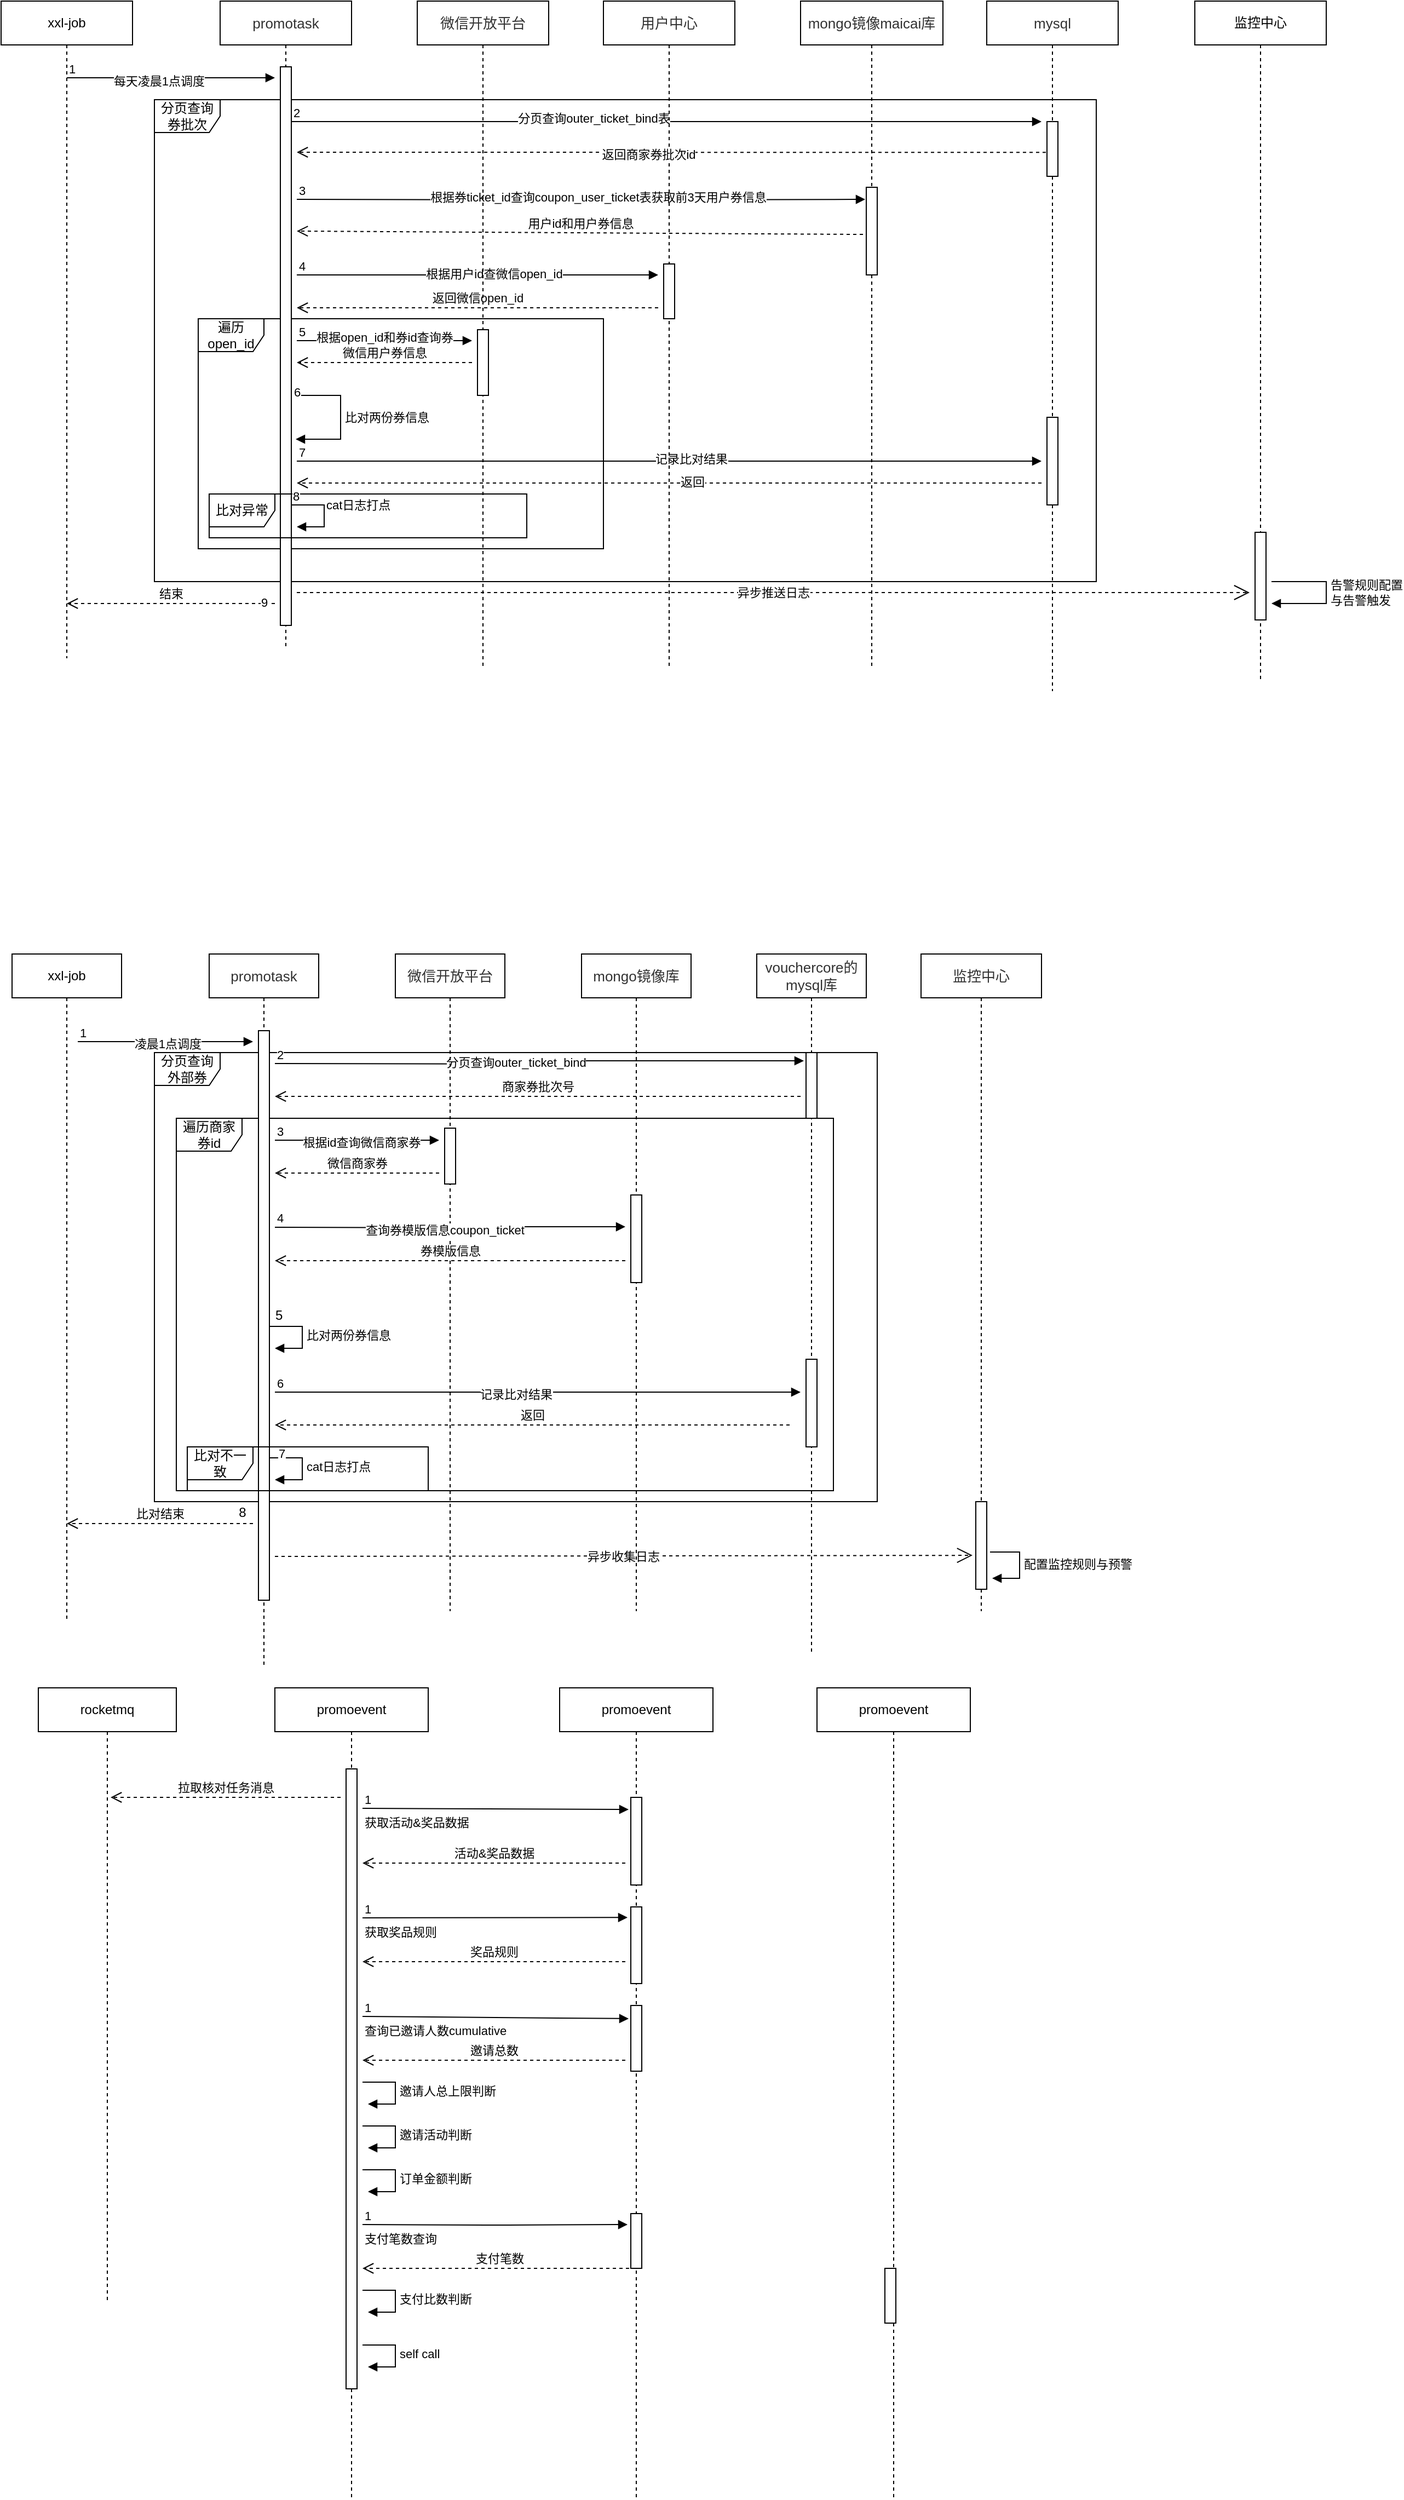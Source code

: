 <mxfile version="14.9.8" type="github">
  <diagram id="Lko1mJjZazZBHu9Fduh9" name="Page-1">
    <mxGraphModel dx="1186" dy="648" grid="1" gridSize="10" guides="1" tooltips="1" connect="1" arrows="1" fold="1" page="1" pageScale="1" pageWidth="827" pageHeight="1169" math="0" shadow="0">
      <root>
        <mxCell id="0" />
        <mxCell id="1" parent="0" />
        <mxCell id="Q3sBBswvDzIRWrq1OGgR-147" value="分页查询外部券" style="shape=umlFrame;whiteSpace=wrap;html=1;" parent="1" vertex="1">
          <mxGeometry x="160" y="1020" width="660" height="410" as="geometry" />
        </mxCell>
        <mxCell id="Q3sBBswvDzIRWrq1OGgR-148" value="遍历商家券id" style="shape=umlFrame;whiteSpace=wrap;html=1;" parent="1" vertex="1">
          <mxGeometry x="180" y="1080" width="600" height="340" as="geometry" />
        </mxCell>
        <mxCell id="Q3sBBswvDzIRWrq1OGgR-82" value="分页查询券批次" style="shape=umlFrame;whiteSpace=wrap;html=1;" parent="1" vertex="1">
          <mxGeometry x="160" y="150" width="860" height="440" as="geometry" />
        </mxCell>
        <mxCell id="Q3sBBswvDzIRWrq1OGgR-76" value="遍历open_id" style="shape=umlFrame;whiteSpace=wrap;html=1;" parent="1" vertex="1">
          <mxGeometry x="200" y="350" width="370" height="210" as="geometry" />
        </mxCell>
        <mxCell id="Q3sBBswvDzIRWrq1OGgR-21" value="xxl-job" style="shape=umlLifeline;perimeter=lifelinePerimeter;whiteSpace=wrap;html=1;container=1;collapsible=0;recursiveResize=0;outlineConnect=0;" parent="1" vertex="1">
          <mxGeometry x="20" y="60" width="120" height="600" as="geometry" />
        </mxCell>
        <mxCell id="Q3sBBswvDzIRWrq1OGgR-22" value="&lt;font color=&quot;#323232&quot;&gt;&lt;span style=&quot;font-size: 13px ; background-color: rgba(255 , 255 , 255 , 0.01)&quot;&gt;promotask&lt;/span&gt;&lt;/font&gt;" style="shape=umlLifeline;perimeter=lifelinePerimeter;whiteSpace=wrap;html=1;container=1;collapsible=0;recursiveResize=0;outlineConnect=0;" parent="1" vertex="1">
          <mxGeometry x="220" y="60" width="120" height="590" as="geometry" />
        </mxCell>
        <mxCell id="Q3sBBswvDzIRWrq1OGgR-30" value="" style="html=1;points=[];perimeter=orthogonalPerimeter;" parent="Q3sBBswvDzIRWrq1OGgR-22" vertex="1">
          <mxGeometry x="55" y="60" width="10" height="510" as="geometry" />
        </mxCell>
        <mxCell id="Q3sBBswvDzIRWrq1OGgR-35" value="" style="endArrow=block;endFill=1;html=1;align=left;verticalAlign=top;" parent="Q3sBBswvDzIRWrq1OGgR-22" edge="1">
          <mxGeometry x="-1" relative="1" as="geometry">
            <mxPoint x="65" y="110" as="sourcePoint" />
            <mxPoint x="750" y="110" as="targetPoint" />
          </mxGeometry>
        </mxCell>
        <mxCell id="Q3sBBswvDzIRWrq1OGgR-36" value="2" style="edgeLabel;resizable=0;html=1;align=left;verticalAlign=bottom;" parent="Q3sBBswvDzIRWrq1OGgR-35" connectable="0" vertex="1">
          <mxGeometry x="-1" relative="1" as="geometry" />
        </mxCell>
        <mxCell id="Q3sBBswvDzIRWrq1OGgR-37" value="&lt;span style=&quot;font-size: 11px&quot;&gt;分页查询outer_ticket_bind表&lt;/span&gt;" style="edgeLabel;html=1;align=center;verticalAlign=middle;resizable=0;points=[];" parent="Q3sBBswvDzIRWrq1OGgR-35" vertex="1" connectable="0">
          <mxGeometry x="-0.194" y="3" relative="1" as="geometry">
            <mxPoint as="offset" />
          </mxGeometry>
        </mxCell>
        <mxCell id="Q3sBBswvDzIRWrq1OGgR-43" value="" style="endArrow=block;endFill=1;html=1;edgeStyle=orthogonalEdgeStyle;align=left;verticalAlign=top;entryX=-0.1;entryY=0.138;entryDx=0;entryDy=0;entryPerimeter=0;" parent="Q3sBBswvDzIRWrq1OGgR-22" target="Q3sBBswvDzIRWrq1OGgR-41" edge="1">
          <mxGeometry x="-1" relative="1" as="geometry">
            <mxPoint x="70" y="181" as="sourcePoint" />
            <mxPoint x="230" y="180" as="targetPoint" />
          </mxGeometry>
        </mxCell>
        <mxCell id="Q3sBBswvDzIRWrq1OGgR-44" value="3" style="edgeLabel;resizable=0;html=1;align=left;verticalAlign=bottom;" parent="Q3sBBswvDzIRWrq1OGgR-43" connectable="0" vertex="1">
          <mxGeometry x="-1" relative="1" as="geometry" />
        </mxCell>
        <mxCell id="Q3sBBswvDzIRWrq1OGgR-45" value="根据券ticket_id查询coupon_user_ticket表获取前3天用户券信息" style="edgeLabel;html=1;align=center;verticalAlign=middle;resizable=0;points=[];" parent="Q3sBBswvDzIRWrq1OGgR-43" vertex="1" connectable="0">
          <mxGeometry x="0.06" y="2" relative="1" as="geometry">
            <mxPoint as="offset" />
          </mxGeometry>
        </mxCell>
        <mxCell id="Q3sBBswvDzIRWrq1OGgR-46" value="用户id和用户券信息" style="html=1;verticalAlign=bottom;endArrow=open;dashed=1;endSize=8;exitX=-0.3;exitY=0.538;exitDx=0;exitDy=0;exitPerimeter=0;" parent="Q3sBBswvDzIRWrq1OGgR-22" source="Q3sBBswvDzIRWrq1OGgR-41" edge="1">
          <mxGeometry relative="1" as="geometry">
            <mxPoint x="580" y="210" as="sourcePoint" />
            <mxPoint x="70" y="210" as="targetPoint" />
          </mxGeometry>
        </mxCell>
        <mxCell id="Q3sBBswvDzIRWrq1OGgR-48" value="" style="endArrow=block;endFill=1;html=1;edgeStyle=orthogonalEdgeStyle;align=left;verticalAlign=top;" parent="Q3sBBswvDzIRWrq1OGgR-22" edge="1">
          <mxGeometry x="-1" relative="1" as="geometry">
            <mxPoint x="70" y="250" as="sourcePoint" />
            <mxPoint x="400" y="250" as="targetPoint" />
          </mxGeometry>
        </mxCell>
        <mxCell id="Q3sBBswvDzIRWrq1OGgR-49" value="4" style="edgeLabel;resizable=0;html=1;align=left;verticalAlign=bottom;" parent="Q3sBBswvDzIRWrq1OGgR-48" connectable="0" vertex="1">
          <mxGeometry x="-1" relative="1" as="geometry" />
        </mxCell>
        <mxCell id="Q3sBBswvDzIRWrq1OGgR-50" value="根据用户id查微信open_id" style="edgeLabel;html=1;align=center;verticalAlign=middle;resizable=0;points=[];" parent="Q3sBBswvDzIRWrq1OGgR-48" vertex="1" connectable="0">
          <mxGeometry x="0.091" y="1" relative="1" as="geometry">
            <mxPoint as="offset" />
          </mxGeometry>
        </mxCell>
        <mxCell id="Q3sBBswvDzIRWrq1OGgR-51" value="返回微信open_id" style="html=1;verticalAlign=bottom;endArrow=open;dashed=1;endSize=8;" parent="Q3sBBswvDzIRWrq1OGgR-22" edge="1">
          <mxGeometry relative="1" as="geometry">
            <mxPoint x="400" y="280" as="sourcePoint" />
            <mxPoint x="70" y="280" as="targetPoint" />
          </mxGeometry>
        </mxCell>
        <mxCell id="Q3sBBswvDzIRWrq1OGgR-54" value="" style="endArrow=block;endFill=1;html=1;edgeStyle=orthogonalEdgeStyle;align=left;verticalAlign=top;" parent="Q3sBBswvDzIRWrq1OGgR-22" edge="1">
          <mxGeometry x="-1" relative="1" as="geometry">
            <mxPoint x="70" y="310" as="sourcePoint" />
            <mxPoint x="230" y="310" as="targetPoint" />
          </mxGeometry>
        </mxCell>
        <mxCell id="Q3sBBswvDzIRWrq1OGgR-55" value="5" style="edgeLabel;resizable=0;html=1;align=left;verticalAlign=bottom;" parent="Q3sBBswvDzIRWrq1OGgR-54" connectable="0" vertex="1">
          <mxGeometry x="-1" relative="1" as="geometry" />
        </mxCell>
        <mxCell id="Q3sBBswvDzIRWrq1OGgR-56" value="根据open_id和券id查询券" style="edgeLabel;html=1;align=center;verticalAlign=middle;resizable=0;points=[];" parent="Q3sBBswvDzIRWrq1OGgR-54" vertex="1" connectable="0">
          <mxGeometry y="3" relative="1" as="geometry">
            <mxPoint as="offset" />
          </mxGeometry>
        </mxCell>
        <mxCell id="Q3sBBswvDzIRWrq1OGgR-57" value="微信用户券信息" style="html=1;verticalAlign=bottom;endArrow=open;dashed=1;endSize=8;" parent="Q3sBBswvDzIRWrq1OGgR-22" edge="1">
          <mxGeometry relative="1" as="geometry">
            <mxPoint x="230" y="330" as="sourcePoint" />
            <mxPoint x="70" y="330" as="targetPoint" />
          </mxGeometry>
        </mxCell>
        <mxCell id="Q3sBBswvDzIRWrq1OGgR-154" value="" style="endArrow=block;endFill=1;html=1;edgeStyle=orthogonalEdgeStyle;align=left;verticalAlign=top;" parent="Q3sBBswvDzIRWrq1OGgR-22" edge="1">
          <mxGeometry x="-1" relative="1" as="geometry">
            <mxPoint x="70" y="420" as="sourcePoint" />
            <mxPoint x="750" y="420" as="targetPoint" />
          </mxGeometry>
        </mxCell>
        <mxCell id="Q3sBBswvDzIRWrq1OGgR-155" value="7" style="edgeLabel;resizable=0;html=1;align=left;verticalAlign=bottom;" parent="Q3sBBswvDzIRWrq1OGgR-154" connectable="0" vertex="1">
          <mxGeometry x="-1" relative="1" as="geometry" />
        </mxCell>
        <mxCell id="Q3sBBswvDzIRWrq1OGgR-156" value="记录比对结果" style="edgeLabel;html=1;align=center;verticalAlign=middle;resizable=0;points=[];" parent="Q3sBBswvDzIRWrq1OGgR-154" vertex="1" connectable="0">
          <mxGeometry x="0.059" y="2" relative="1" as="geometry">
            <mxPoint as="offset" />
          </mxGeometry>
        </mxCell>
        <mxCell id="Q3sBBswvDzIRWrq1OGgR-157" value="" style="html=1;verticalAlign=bottom;endArrow=open;dashed=1;endSize=8;" parent="Q3sBBswvDzIRWrq1OGgR-22" edge="1">
          <mxGeometry x="0.25" y="-10" relative="1" as="geometry">
            <mxPoint x="750" y="440" as="sourcePoint" />
            <mxPoint x="70" y="440" as="targetPoint" />
            <mxPoint as="offset" />
          </mxGeometry>
        </mxCell>
        <mxCell id="Q3sBBswvDzIRWrq1OGgR-158" value="返回" style="edgeLabel;html=1;align=center;verticalAlign=middle;resizable=0;points=[];" parent="Q3sBBswvDzIRWrq1OGgR-157" vertex="1" connectable="0">
          <mxGeometry x="-0.062" y="-1" relative="1" as="geometry">
            <mxPoint as="offset" />
          </mxGeometry>
        </mxCell>
        <mxCell id="Q3sBBswvDzIRWrq1OGgR-23" value="&lt;span style=&quot;color: rgb(50 , 50 , 50) ; font-size: 13px ; background-color: rgba(255 , 255 , 255 , 0.01)&quot;&gt;用户中心&lt;/span&gt;" style="shape=umlLifeline;perimeter=lifelinePerimeter;whiteSpace=wrap;html=1;container=1;collapsible=0;recursiveResize=0;outlineConnect=0;" parent="1" vertex="1">
          <mxGeometry x="570" y="60" width="120" height="610" as="geometry" />
        </mxCell>
        <mxCell id="Q3sBBswvDzIRWrq1OGgR-47" value="" style="html=1;points=[];perimeter=orthogonalPerimeter;" parent="Q3sBBswvDzIRWrq1OGgR-23" vertex="1">
          <mxGeometry x="55" y="240" width="10" height="50" as="geometry" />
        </mxCell>
        <mxCell id="Q3sBBswvDzIRWrq1OGgR-26" value="&lt;span style=&quot;color: rgb(50 , 50 , 50) ; font-size: 13px ; background-color: rgba(255 , 255 , 255 , 0.01)&quot;&gt;微信开放平台&lt;/span&gt;" style="shape=umlLifeline;perimeter=lifelinePerimeter;whiteSpace=wrap;html=1;container=1;collapsible=0;recursiveResize=0;outlineConnect=0;" parent="1" vertex="1">
          <mxGeometry x="400" y="60" width="120" height="610" as="geometry" />
        </mxCell>
        <mxCell id="Q3sBBswvDzIRWrq1OGgR-52" value="" style="html=1;points=[];perimeter=orthogonalPerimeter;" parent="Q3sBBswvDzIRWrq1OGgR-26" vertex="1">
          <mxGeometry x="55" y="300" width="10" height="60" as="geometry" />
        </mxCell>
        <mxCell id="Q3sBBswvDzIRWrq1OGgR-27" value="&lt;span style=&quot;color: rgb(50 , 50 , 50) ; font-size: 13px ; background-color: rgba(255 , 255 , 255 , 0.01)&quot;&gt;mongo镜像maicai库&lt;/span&gt;" style="shape=umlLifeline;perimeter=lifelinePerimeter;whiteSpace=wrap;html=1;container=1;collapsible=0;recursiveResize=0;outlineConnect=0;" parent="1" vertex="1">
          <mxGeometry x="750" y="60" width="130" height="610" as="geometry" />
        </mxCell>
        <mxCell id="Q3sBBswvDzIRWrq1OGgR-41" value="" style="html=1;points=[];perimeter=orthogonalPerimeter;" parent="Q3sBBswvDzIRWrq1OGgR-27" vertex="1">
          <mxGeometry x="60" y="170" width="10" height="80" as="geometry" />
        </mxCell>
        <mxCell id="Q3sBBswvDzIRWrq1OGgR-28" value="&lt;span style=&quot;color: rgb(50 , 50 , 50) ; font-size: 13px ; background-color: rgba(255 , 255 , 255 , 0.01)&quot;&gt;mysql&lt;/span&gt;" style="shape=umlLifeline;perimeter=lifelinePerimeter;whiteSpace=wrap;html=1;container=1;collapsible=0;recursiveResize=0;outlineConnect=0;" parent="1" vertex="1">
          <mxGeometry x="920" y="60" width="120" height="630" as="geometry" />
        </mxCell>
        <mxCell id="Q3sBBswvDzIRWrq1OGgR-31" value="" style="endArrow=block;endFill=1;html=1;align=left;verticalAlign=top;exitX=1.5;exitY=0.238;exitDx=0;exitDy=0;exitPerimeter=0;" parent="1" edge="1">
          <mxGeometry x="-1" relative="1" as="geometry">
            <mxPoint x="80" y="130.0" as="sourcePoint" />
            <mxPoint x="270" y="130" as="targetPoint" />
          </mxGeometry>
        </mxCell>
        <mxCell id="Q3sBBswvDzIRWrq1OGgR-32" value="1" style="edgeLabel;resizable=0;html=1;align=left;verticalAlign=bottom;" parent="Q3sBBswvDzIRWrq1OGgR-31" connectable="0" vertex="1">
          <mxGeometry x="-1" relative="1" as="geometry" />
        </mxCell>
        <mxCell id="Q3sBBswvDzIRWrq1OGgR-33" value="每天凌晨1点调度" style="edgeLabel;html=1;align=center;verticalAlign=middle;resizable=0;points=[];" parent="Q3sBBswvDzIRWrq1OGgR-31" vertex="1" connectable="0">
          <mxGeometry x="-0.122" y="-3" relative="1" as="geometry">
            <mxPoint as="offset" />
          </mxGeometry>
        </mxCell>
        <mxCell id="Q3sBBswvDzIRWrq1OGgR-34" value="" style="html=1;points=[];perimeter=orthogonalPerimeter;" parent="1" vertex="1">
          <mxGeometry x="975" y="170" width="10" height="50" as="geometry" />
        </mxCell>
        <mxCell id="Q3sBBswvDzIRWrq1OGgR-39" value="" style="html=1;verticalAlign=bottom;endArrow=open;dashed=1;endSize=8;exitX=-0.1;exitY=0.563;exitDx=0;exitDy=0;exitPerimeter=0;" parent="1" source="Q3sBBswvDzIRWrq1OGgR-34" edge="1">
          <mxGeometry relative="1" as="geometry">
            <mxPoint x="960" y="210" as="sourcePoint" />
            <mxPoint x="290" y="198" as="targetPoint" />
          </mxGeometry>
        </mxCell>
        <mxCell id="Q3sBBswvDzIRWrq1OGgR-40" value="&lt;span style=&quot;font-size: 11px&quot;&gt;返回商家券批次id&lt;/span&gt;" style="edgeLabel;html=1;align=center;verticalAlign=middle;resizable=0;points=[];" parent="Q3sBBswvDzIRWrq1OGgR-39" vertex="1" connectable="0">
          <mxGeometry x="0.063" y="2" relative="1" as="geometry">
            <mxPoint as="offset" />
          </mxGeometry>
        </mxCell>
        <mxCell id="Q3sBBswvDzIRWrq1OGgR-60" value="比对两份券信息" style="edgeStyle=orthogonalEdgeStyle;html=1;align=left;spacingLeft=2;endArrow=block;rounded=0;" parent="1" edge="1">
          <mxGeometry relative="1" as="geometry">
            <mxPoint x="289" y="420" as="sourcePoint" />
            <Array as="points">
              <mxPoint x="289" y="420" />
              <mxPoint x="330" y="420" />
              <mxPoint x="330" y="460" />
            </Array>
            <mxPoint x="289" y="460" as="targetPoint" />
          </mxGeometry>
        </mxCell>
        <mxCell id="Q3sBBswvDzIRWrq1OGgR-73" value="6" style="edgeLabel;html=1;align=center;verticalAlign=middle;resizable=0;points=[];" parent="Q3sBBswvDzIRWrq1OGgR-60" vertex="1" connectable="0">
          <mxGeometry x="-0.984" y="3" relative="1" as="geometry">
            <mxPoint as="offset" />
          </mxGeometry>
        </mxCell>
        <mxCell id="Q3sBBswvDzIRWrq1OGgR-83" value="结束" style="html=1;verticalAlign=bottom;endArrow=open;dashed=1;endSize=8;" parent="1" target="Q3sBBswvDzIRWrq1OGgR-21" edge="1">
          <mxGeometry relative="1" as="geometry">
            <mxPoint x="270" y="610" as="sourcePoint" />
            <mxPoint x="90" y="570" as="targetPoint" />
          </mxGeometry>
        </mxCell>
        <mxCell id="Q3sBBswvDzIRWrq1OGgR-88" value="9" style="edgeLabel;html=1;align=center;verticalAlign=middle;resizable=0;points=[];" parent="Q3sBBswvDzIRWrq1OGgR-83" vertex="1" connectable="0">
          <mxGeometry x="-0.889" y="-1" relative="1" as="geometry">
            <mxPoint as="offset" />
          </mxGeometry>
        </mxCell>
        <mxCell id="Q3sBBswvDzIRWrq1OGgR-89" value="比对异常" style="shape=umlFrame;whiteSpace=wrap;html=1;" parent="1" vertex="1">
          <mxGeometry x="210" y="510" width="290" height="40" as="geometry" />
        </mxCell>
        <mxCell id="Q3sBBswvDzIRWrq1OGgR-95" value="cat日志打点" style="edgeStyle=orthogonalEdgeStyle;html=1;align=left;spacingLeft=2;endArrow=block;rounded=0;entryX=1;entryY=0;" parent="1" edge="1">
          <mxGeometry relative="1" as="geometry">
            <mxPoint x="285" y="500" as="sourcePoint" />
            <Array as="points">
              <mxPoint x="315" y="520" />
            </Array>
            <mxPoint x="290" y="540" as="targetPoint" />
          </mxGeometry>
        </mxCell>
        <mxCell id="Q3sBBswvDzIRWrq1OGgR-159" value="8" style="edgeLabel;html=1;align=center;verticalAlign=middle;resizable=0;points=[];" parent="Q3sBBswvDzIRWrq1OGgR-95" vertex="1" connectable="0">
          <mxGeometry x="-0.747" y="4" relative="1" as="geometry">
            <mxPoint as="offset" />
          </mxGeometry>
        </mxCell>
        <mxCell id="Q3sBBswvDzIRWrq1OGgR-96" value="监控中心" style="shape=umlLifeline;perimeter=lifelinePerimeter;whiteSpace=wrap;html=1;container=1;collapsible=0;recursiveResize=0;outlineConnect=0;" parent="1" vertex="1">
          <mxGeometry x="1110" y="60" width="120" height="620" as="geometry" />
        </mxCell>
        <mxCell id="Q3sBBswvDzIRWrq1OGgR-98" value="" style="html=1;points=[];perimeter=orthogonalPerimeter;" parent="Q3sBBswvDzIRWrq1OGgR-96" vertex="1">
          <mxGeometry x="55" y="485" width="10" height="80" as="geometry" />
        </mxCell>
        <mxCell id="Q3sBBswvDzIRWrq1OGgR-100" value="告警规则配置&lt;br&gt;与告警触发" style="edgeStyle=orthogonalEdgeStyle;html=1;align=left;spacingLeft=2;endArrow=block;rounded=0;" parent="Q3sBBswvDzIRWrq1OGgR-96" edge="1">
          <mxGeometry relative="1" as="geometry">
            <mxPoint x="70" y="530" as="sourcePoint" />
            <Array as="points">
              <mxPoint x="120" y="530" />
              <mxPoint x="120" y="550" />
            </Array>
            <mxPoint x="70" y="550" as="targetPoint" />
          </mxGeometry>
        </mxCell>
        <mxCell id="Q3sBBswvDzIRWrq1OGgR-101" value="xxl-job" style="shape=umlLifeline;perimeter=lifelinePerimeter;whiteSpace=wrap;html=1;container=1;collapsible=0;recursiveResize=0;outlineConnect=0;" parent="1" vertex="1">
          <mxGeometry x="30" y="930" width="100" height="610" as="geometry" />
        </mxCell>
        <mxCell id="Q3sBBswvDzIRWrq1OGgR-112" value="" style="endArrow=block;endFill=1;html=1;edgeStyle=orthogonalEdgeStyle;align=left;verticalAlign=top;" parent="Q3sBBswvDzIRWrq1OGgR-101" edge="1">
          <mxGeometry x="-1" relative="1" as="geometry">
            <mxPoint x="60" y="80" as="sourcePoint" />
            <mxPoint x="220" y="80" as="targetPoint" />
          </mxGeometry>
        </mxCell>
        <mxCell id="Q3sBBswvDzIRWrq1OGgR-113" value="1" style="edgeLabel;resizable=0;html=1;align=left;verticalAlign=bottom;" parent="Q3sBBswvDzIRWrq1OGgR-112" connectable="0" vertex="1">
          <mxGeometry x="-1" relative="1" as="geometry" />
        </mxCell>
        <mxCell id="Q3sBBswvDzIRWrq1OGgR-114" value="凌晨1点调度" style="edgeLabel;html=1;align=center;verticalAlign=middle;resizable=0;points=[];" parent="Q3sBBswvDzIRWrq1OGgR-112" vertex="1" connectable="0">
          <mxGeometry x="0.025" y="-2" relative="1" as="geometry">
            <mxPoint as="offset" />
          </mxGeometry>
        </mxCell>
        <mxCell id="Q3sBBswvDzIRWrq1OGgR-102" value="&lt;span style=&quot;color: rgb(50 , 50 , 50) ; font-size: 13px ; background-color: rgba(255 , 255 , 255 , 0.01)&quot;&gt;promotask&lt;/span&gt;" style="shape=umlLifeline;perimeter=lifelinePerimeter;whiteSpace=wrap;html=1;container=1;collapsible=0;recursiveResize=0;outlineConnect=0;" parent="1" vertex="1">
          <mxGeometry x="210" y="930" width="100" height="650" as="geometry" />
        </mxCell>
        <mxCell id="Q3sBBswvDzIRWrq1OGgR-115" value="" style="html=1;points=[];perimeter=orthogonalPerimeter;" parent="Q3sBBswvDzIRWrq1OGgR-102" vertex="1">
          <mxGeometry x="45" y="70" width="10" height="520" as="geometry" />
        </mxCell>
        <mxCell id="Q3sBBswvDzIRWrq1OGgR-117" value="" style="endArrow=block;endFill=1;html=1;edgeStyle=orthogonalEdgeStyle;align=left;verticalAlign=top;entryX=-0.2;entryY=0.125;entryDx=0;entryDy=0;entryPerimeter=0;" parent="Q3sBBswvDzIRWrq1OGgR-102" target="Q3sBBswvDzIRWrq1OGgR-116" edge="1">
          <mxGeometry x="-1" relative="1" as="geometry">
            <mxPoint x="60" y="100" as="sourcePoint" />
            <mxPoint x="220" y="100" as="targetPoint" />
          </mxGeometry>
        </mxCell>
        <mxCell id="Q3sBBswvDzIRWrq1OGgR-118" value="2" style="edgeLabel;resizable=0;html=1;align=left;verticalAlign=bottom;" parent="Q3sBBswvDzIRWrq1OGgR-117" connectable="0" vertex="1">
          <mxGeometry x="-1" relative="1" as="geometry" />
        </mxCell>
        <mxCell id="Q3sBBswvDzIRWrq1OGgR-120" value="分页查询outer_ticket_bind" style="edgeLabel;html=1;align=center;verticalAlign=middle;resizable=0;points=[];" parent="Q3sBBswvDzIRWrq1OGgR-117" vertex="1" connectable="0">
          <mxGeometry x="-0.096" y="2" relative="1" as="geometry">
            <mxPoint as="offset" />
          </mxGeometry>
        </mxCell>
        <mxCell id="Q3sBBswvDzIRWrq1OGgR-134" value="比对两份券信息" style="edgeStyle=orthogonalEdgeStyle;html=1;align=left;spacingLeft=2;endArrow=block;rounded=0;entryX=1;entryY=0;" parent="Q3sBBswvDzIRWrq1OGgR-102" edge="1">
          <mxGeometry relative="1" as="geometry">
            <mxPoint x="55" y="340" as="sourcePoint" />
            <Array as="points">
              <mxPoint x="85" y="340" />
            </Array>
            <mxPoint x="60" y="360" as="targetPoint" />
          </mxGeometry>
        </mxCell>
        <mxCell id="Q3sBBswvDzIRWrq1OGgR-136" value="" style="endArrow=block;endFill=1;html=1;edgeStyle=orthogonalEdgeStyle;align=left;verticalAlign=top;" parent="Q3sBBswvDzIRWrq1OGgR-102" edge="1">
          <mxGeometry x="-1" relative="1" as="geometry">
            <mxPoint x="60" y="400" as="sourcePoint" />
            <mxPoint x="540" y="400" as="targetPoint" />
          </mxGeometry>
        </mxCell>
        <mxCell id="Q3sBBswvDzIRWrq1OGgR-137" value="6" style="edgeLabel;resizable=0;html=1;align=left;verticalAlign=bottom;" parent="Q3sBBswvDzIRWrq1OGgR-136" connectable="0" vertex="1">
          <mxGeometry x="-1" relative="1" as="geometry" />
        </mxCell>
        <mxCell id="Q3sBBswvDzIRWrq1OGgR-138" value="记录比对结果" style="edgeLabel;html=1;align=center;verticalAlign=middle;resizable=0;points=[];" parent="Q3sBBswvDzIRWrq1OGgR-136" vertex="1" connectable="0">
          <mxGeometry x="-0.083" y="-2" relative="1" as="geometry">
            <mxPoint as="offset" />
          </mxGeometry>
        </mxCell>
        <mxCell id="Q3sBBswvDzIRWrq1OGgR-139" value="返回" style="html=1;verticalAlign=bottom;endArrow=open;dashed=1;endSize=8;" parent="Q3sBBswvDzIRWrq1OGgR-102" edge="1">
          <mxGeometry relative="1" as="geometry">
            <mxPoint x="530" y="430" as="sourcePoint" />
            <mxPoint x="60" y="430" as="targetPoint" />
          </mxGeometry>
        </mxCell>
        <mxCell id="Q3sBBswvDzIRWrq1OGgR-141" value="cat日志打点" style="edgeStyle=orthogonalEdgeStyle;html=1;align=left;spacingLeft=2;endArrow=block;rounded=0;entryX=1;entryY=0;" parent="Q3sBBswvDzIRWrq1OGgR-102" edge="1">
          <mxGeometry relative="1" as="geometry">
            <mxPoint x="55" y="460" as="sourcePoint" />
            <Array as="points">
              <mxPoint x="85" y="460" />
            </Array>
            <mxPoint x="60" y="480" as="targetPoint" />
          </mxGeometry>
        </mxCell>
        <mxCell id="Q3sBBswvDzIRWrq1OGgR-151" value="7" style="edgeLabel;html=1;align=center;verticalAlign=middle;resizable=0;points=[];" parent="Q3sBBswvDzIRWrq1OGgR-141" vertex="1" connectable="0">
          <mxGeometry x="-0.707" y="4" relative="1" as="geometry">
            <mxPoint as="offset" />
          </mxGeometry>
        </mxCell>
        <mxCell id="Q3sBBswvDzIRWrq1OGgR-162" value="异步收集日志" style="endArrow=open;endSize=12;dashed=1;html=1;entryX=-0.3;entryY=0.613;entryDx=0;entryDy=0;entryPerimeter=0;" parent="Q3sBBswvDzIRWrq1OGgR-102" target="Q3sBBswvDzIRWrq1OGgR-142" edge="1">
          <mxGeometry width="160" relative="1" as="geometry">
            <mxPoint x="60" y="550" as="sourcePoint" />
            <mxPoint x="690" y="550" as="targetPoint" />
          </mxGeometry>
        </mxCell>
        <mxCell id="Q3sBBswvDzIRWrq1OGgR-105" value="&lt;font color=&quot;#323232&quot;&gt;&lt;span style=&quot;font-size: 13px ; background-color: rgba(255 , 255 , 255 , 0.01)&quot;&gt;微信开放平台&lt;/span&gt;&lt;/font&gt;" style="shape=umlLifeline;perimeter=lifelinePerimeter;whiteSpace=wrap;html=1;container=1;collapsible=0;recursiveResize=0;outlineConnect=0;" parent="1" vertex="1">
          <mxGeometry x="380" y="930" width="100" height="600" as="geometry" />
        </mxCell>
        <mxCell id="Q3sBBswvDzIRWrq1OGgR-122" value="" style="html=1;points=[];perimeter=orthogonalPerimeter;" parent="Q3sBBswvDzIRWrq1OGgR-105" vertex="1">
          <mxGeometry x="45" y="159" width="10" height="51" as="geometry" />
        </mxCell>
        <mxCell id="Q3sBBswvDzIRWrq1OGgR-108" value="&lt;font color=&quot;#323232&quot;&gt;&lt;span style=&quot;font-size: 13px ; background-color: rgba(255 , 255 , 255 , 0.01)&quot;&gt;mongo镜像库&lt;/span&gt;&lt;/font&gt;" style="shape=umlLifeline;perimeter=lifelinePerimeter;whiteSpace=wrap;html=1;container=1;collapsible=0;recursiveResize=0;outlineConnect=0;" parent="1" vertex="1">
          <mxGeometry x="550" y="930" width="100" height="600" as="geometry" />
        </mxCell>
        <mxCell id="Q3sBBswvDzIRWrq1OGgR-128" value="" style="html=1;points=[];perimeter=orthogonalPerimeter;" parent="Q3sBBswvDzIRWrq1OGgR-108" vertex="1">
          <mxGeometry x="45" y="220" width="10" height="80" as="geometry" />
        </mxCell>
        <mxCell id="Q3sBBswvDzIRWrq1OGgR-109" value="&lt;font color=&quot;#323232&quot;&gt;&lt;span style=&quot;font-size: 13px ; background-color: rgba(255 , 255 , 255 , 0.01)&quot;&gt;vouchercore的mysql库&lt;/span&gt;&lt;/font&gt;" style="shape=umlLifeline;perimeter=lifelinePerimeter;whiteSpace=wrap;html=1;container=1;collapsible=0;recursiveResize=0;outlineConnect=0;" parent="1" vertex="1">
          <mxGeometry x="710" y="930" width="100" height="640" as="geometry" />
        </mxCell>
        <mxCell id="Q3sBBswvDzIRWrq1OGgR-135" value="" style="html=1;points=[];perimeter=orthogonalPerimeter;" parent="Q3sBBswvDzIRWrq1OGgR-109" vertex="1">
          <mxGeometry x="45" y="370" width="10" height="80" as="geometry" />
        </mxCell>
        <mxCell id="Q3sBBswvDzIRWrq1OGgR-110" value="&lt;font color=&quot;#323232&quot;&gt;&lt;span style=&quot;font-size: 13px ; background-color: rgba(255 , 255 , 255 , 0.01)&quot;&gt;监控中心&lt;/span&gt;&lt;/font&gt;" style="shape=umlLifeline;perimeter=lifelinePerimeter;whiteSpace=wrap;html=1;container=1;collapsible=0;recursiveResize=0;outlineConnect=0;" parent="1" vertex="1">
          <mxGeometry x="860" y="930" width="110" height="600" as="geometry" />
        </mxCell>
        <mxCell id="Q3sBBswvDzIRWrq1OGgR-142" value="" style="html=1;points=[];perimeter=orthogonalPerimeter;" parent="Q3sBBswvDzIRWrq1OGgR-110" vertex="1">
          <mxGeometry x="50" y="500" width="10" height="80" as="geometry" />
        </mxCell>
        <mxCell id="Q3sBBswvDzIRWrq1OGgR-145" value="配置监控规则与预警" style="edgeStyle=orthogonalEdgeStyle;html=1;align=left;spacingLeft=2;endArrow=block;rounded=0;exitX=1.3;exitY=0.575;exitDx=0;exitDy=0;exitPerimeter=0;" parent="Q3sBBswvDzIRWrq1OGgR-110" source="Q3sBBswvDzIRWrq1OGgR-142" edge="1">
          <mxGeometry relative="1" as="geometry">
            <mxPoint x="60" y="530" as="sourcePoint" />
            <Array as="points">
              <mxPoint x="90" y="546" />
              <mxPoint x="90" y="570" />
            </Array>
            <mxPoint x="65" y="570" as="targetPoint" />
          </mxGeometry>
        </mxCell>
        <mxCell id="Q3sBBswvDzIRWrq1OGgR-116" value="" style="html=1;points=[];perimeter=orthogonalPerimeter;" parent="1" vertex="1">
          <mxGeometry x="755" y="1020" width="10" height="60" as="geometry" />
        </mxCell>
        <mxCell id="Q3sBBswvDzIRWrq1OGgR-121" value="商家券批次号" style="html=1;verticalAlign=bottom;endArrow=open;dashed=1;endSize=8;" parent="1" edge="1">
          <mxGeometry relative="1" as="geometry">
            <mxPoint x="750" y="1060" as="sourcePoint" />
            <mxPoint x="270" y="1060" as="targetPoint" />
            <Array as="points" />
          </mxGeometry>
        </mxCell>
        <mxCell id="Q3sBBswvDzIRWrq1OGgR-123" value="" style="endArrow=block;endFill=1;html=1;edgeStyle=orthogonalEdgeStyle;align=left;verticalAlign=top;" parent="1" edge="1">
          <mxGeometry x="-1" relative="1" as="geometry">
            <mxPoint x="270" y="1100" as="sourcePoint" />
            <mxPoint x="420" y="1100" as="targetPoint" />
            <Array as="points">
              <mxPoint x="380" y="1100" />
              <mxPoint x="380" y="1100" />
            </Array>
          </mxGeometry>
        </mxCell>
        <mxCell id="Q3sBBswvDzIRWrq1OGgR-124" value="3" style="edgeLabel;resizable=0;html=1;align=left;verticalAlign=bottom;" parent="Q3sBBswvDzIRWrq1OGgR-123" connectable="0" vertex="1">
          <mxGeometry x="-1" relative="1" as="geometry" />
        </mxCell>
        <mxCell id="Q3sBBswvDzIRWrq1OGgR-125" value="根据id查询微信商家券" style="edgeLabel;html=1;align=center;verticalAlign=middle;resizable=0;points=[];" parent="Q3sBBswvDzIRWrq1OGgR-123" vertex="1" connectable="0">
          <mxGeometry x="0.067" y="-2" relative="1" as="geometry">
            <mxPoint x="-1" as="offset" />
          </mxGeometry>
        </mxCell>
        <mxCell id="Q3sBBswvDzIRWrq1OGgR-127" value="微信商家券" style="html=1;verticalAlign=bottom;endArrow=open;dashed=1;endSize=8;" parent="1" edge="1">
          <mxGeometry relative="1" as="geometry">
            <mxPoint x="420" y="1130" as="sourcePoint" />
            <mxPoint x="270" y="1130" as="targetPoint" />
          </mxGeometry>
        </mxCell>
        <mxCell id="Q3sBBswvDzIRWrq1OGgR-129" value="" style="endArrow=block;endFill=1;html=1;edgeStyle=orthogonalEdgeStyle;align=left;verticalAlign=top;entryX=-0.5;entryY=0.363;entryDx=0;entryDy=0;entryPerimeter=0;" parent="1" target="Q3sBBswvDzIRWrq1OGgR-128" edge="1">
          <mxGeometry x="-1" relative="1" as="geometry">
            <mxPoint x="270" y="1179.5" as="sourcePoint" />
            <mxPoint x="430" y="1179.5" as="targetPoint" />
          </mxGeometry>
        </mxCell>
        <mxCell id="Q3sBBswvDzIRWrq1OGgR-130" value="4" style="edgeLabel;resizable=0;html=1;align=left;verticalAlign=bottom;" parent="Q3sBBswvDzIRWrq1OGgR-129" connectable="0" vertex="1">
          <mxGeometry x="-1" relative="1" as="geometry" />
        </mxCell>
        <mxCell id="Q3sBBswvDzIRWrq1OGgR-131" value="查询券模版信息coupon_ticket" style="edgeLabel;html=1;align=center;verticalAlign=middle;resizable=0;points=[];" parent="Q3sBBswvDzIRWrq1OGgR-129" vertex="1" connectable="0">
          <mxGeometry x="-0.033" y="-1" relative="1" as="geometry">
            <mxPoint y="1" as="offset" />
          </mxGeometry>
        </mxCell>
        <mxCell id="Q3sBBswvDzIRWrq1OGgR-132" value="券模版信息" style="html=1;verticalAlign=bottom;endArrow=open;dashed=1;endSize=8;" parent="1" edge="1">
          <mxGeometry relative="1" as="geometry">
            <mxPoint x="590" y="1210" as="sourcePoint" />
            <mxPoint x="270" y="1210" as="targetPoint" />
          </mxGeometry>
        </mxCell>
        <mxCell id="Q3sBBswvDzIRWrq1OGgR-146" value="&amp;nbsp; 5" style="text;html=1;align=center;verticalAlign=middle;resizable=0;points=[];autosize=1;strokeColor=none;" parent="1" vertex="1">
          <mxGeometry x="255" y="1250" width="30" height="20" as="geometry" />
        </mxCell>
        <mxCell id="Q3sBBswvDzIRWrq1OGgR-150" value="比对结束" style="html=1;verticalAlign=bottom;endArrow=open;dashed=1;endSize=8;" parent="1" edge="1">
          <mxGeometry relative="1" as="geometry">
            <mxPoint x="250" y="1450" as="sourcePoint" />
            <mxPoint x="80" y="1450" as="targetPoint" />
          </mxGeometry>
        </mxCell>
        <mxCell id="Q3sBBswvDzIRWrq1OGgR-153" value="" style="html=1;points=[];perimeter=orthogonalPerimeter;" parent="1" vertex="1">
          <mxGeometry x="975" y="440" width="10" height="80" as="geometry" />
        </mxCell>
        <mxCell id="Q3sBBswvDzIRWrq1OGgR-161" value="8" style="text;html=1;align=center;verticalAlign=middle;resizable=0;points=[];autosize=1;strokeColor=none;" parent="1" vertex="1">
          <mxGeometry x="230" y="1430" width="20" height="20" as="geometry" />
        </mxCell>
        <mxCell id="Q3sBBswvDzIRWrq1OGgR-97" value="异步推送日志" style="endArrow=open;endSize=12;dashed=1;html=1;" parent="1" edge="1">
          <mxGeometry width="160" relative="1" as="geometry">
            <mxPoint x="290" y="600" as="sourcePoint" />
            <mxPoint x="1160" y="600" as="targetPoint" />
          </mxGeometry>
        </mxCell>
        <mxCell id="Q3sBBswvDzIRWrq1OGgR-164" value="比对不一致" style="shape=umlFrame;whiteSpace=wrap;html=1;strokeColor=#000000;fillColor=#FFFFFF;" parent="1" vertex="1">
          <mxGeometry x="190" y="1380" width="220" height="40" as="geometry" />
        </mxCell>
        <mxCell id="-2UiLBpFi5a7ax2FoRXW-1" value="promoevent" style="shape=umlLifeline;perimeter=lifelinePerimeter;whiteSpace=wrap;html=1;container=1;collapsible=0;recursiveResize=0;outlineConnect=0;" vertex="1" parent="1">
          <mxGeometry x="270" y="1600" width="140" height="740" as="geometry" />
        </mxCell>
        <mxCell id="-2UiLBpFi5a7ax2FoRXW-4" value="" style="html=1;points=[];perimeter=orthogonalPerimeter;" vertex="1" parent="-2UiLBpFi5a7ax2FoRXW-1">
          <mxGeometry x="65" y="74" width="10" height="566" as="geometry" />
        </mxCell>
        <mxCell id="-2UiLBpFi5a7ax2FoRXW-8" value="获取活动&amp;amp;奖品数据" style="endArrow=block;endFill=1;html=1;align=left;verticalAlign=top;entryX=-0.2;entryY=0.138;entryDx=0;entryDy=0;entryPerimeter=0;" edge="1" parent="-2UiLBpFi5a7ax2FoRXW-1" target="-2UiLBpFi5a7ax2FoRXW-7">
          <mxGeometry x="-1" relative="1" as="geometry">
            <mxPoint x="80" y="110" as="sourcePoint" />
            <mxPoint x="240" y="110" as="targetPoint" />
          </mxGeometry>
        </mxCell>
        <mxCell id="-2UiLBpFi5a7ax2FoRXW-9" value="1" style="edgeLabel;resizable=0;html=1;align=left;verticalAlign=bottom;" connectable="0" vertex="1" parent="-2UiLBpFi5a7ax2FoRXW-8">
          <mxGeometry x="-1" relative="1" as="geometry" />
        </mxCell>
        <mxCell id="-2UiLBpFi5a7ax2FoRXW-13" value="活动&amp;amp;奖品数据" style="html=1;verticalAlign=bottom;endArrow=open;dashed=1;endSize=8;" edge="1" parent="-2UiLBpFi5a7ax2FoRXW-1">
          <mxGeometry relative="1" as="geometry">
            <mxPoint x="320" y="160" as="sourcePoint" />
            <mxPoint x="80" y="160" as="targetPoint" />
          </mxGeometry>
        </mxCell>
        <mxCell id="-2UiLBpFi5a7ax2FoRXW-15" value="获取奖品规则" style="endArrow=block;endFill=1;html=1;align=left;verticalAlign=top;entryX=-0.3;entryY=0.138;entryDx=0;entryDy=0;entryPerimeter=0;" edge="1" parent="-2UiLBpFi5a7ax2FoRXW-1" target="-2UiLBpFi5a7ax2FoRXW-14">
          <mxGeometry x="-1" relative="1" as="geometry">
            <mxPoint x="80" y="210" as="sourcePoint" />
            <mxPoint x="240" y="210" as="targetPoint" />
          </mxGeometry>
        </mxCell>
        <mxCell id="-2UiLBpFi5a7ax2FoRXW-16" value="1" style="edgeLabel;resizable=0;html=1;align=left;verticalAlign=bottom;" connectable="0" vertex="1" parent="-2UiLBpFi5a7ax2FoRXW-15">
          <mxGeometry x="-1" relative="1" as="geometry" />
        </mxCell>
        <mxCell id="-2UiLBpFi5a7ax2FoRXW-19" value="&lt;span style=&quot;font-size: 11px&quot;&gt;查询已邀请人数cumulative&lt;/span&gt;" style="endArrow=block;endFill=1;html=1;align=left;verticalAlign=top;entryX=-0.2;entryY=0.2;entryDx=0;entryDy=0;entryPerimeter=0;" edge="1" parent="-2UiLBpFi5a7ax2FoRXW-1" target="-2UiLBpFi5a7ax2FoRXW-18">
          <mxGeometry x="-1" relative="1" as="geometry">
            <mxPoint x="80" y="300" as="sourcePoint" />
            <mxPoint x="240" y="300" as="targetPoint" />
          </mxGeometry>
        </mxCell>
        <mxCell id="-2UiLBpFi5a7ax2FoRXW-20" value="1" style="edgeLabel;resizable=0;html=1;align=left;verticalAlign=bottom;" connectable="0" vertex="1" parent="-2UiLBpFi5a7ax2FoRXW-19">
          <mxGeometry x="-1" relative="1" as="geometry" />
        </mxCell>
        <mxCell id="-2UiLBpFi5a7ax2FoRXW-21" value="邀请总数" style="html=1;verticalAlign=bottom;endArrow=open;dashed=1;endSize=8;" edge="1" parent="-2UiLBpFi5a7ax2FoRXW-1">
          <mxGeometry relative="1" as="geometry">
            <mxPoint x="320" y="340" as="sourcePoint" />
            <mxPoint x="80" y="340" as="targetPoint" />
          </mxGeometry>
        </mxCell>
        <mxCell id="-2UiLBpFi5a7ax2FoRXW-23" value="邀请人总上限判断" style="edgeStyle=orthogonalEdgeStyle;html=1;align=left;spacingLeft=2;endArrow=block;rounded=0;entryX=1;entryY=0;" edge="1" parent="-2UiLBpFi5a7ax2FoRXW-1">
          <mxGeometry relative="1" as="geometry">
            <mxPoint x="80" y="360" as="sourcePoint" />
            <Array as="points">
              <mxPoint x="110" y="360" />
            </Array>
            <mxPoint x="85" y="380" as="targetPoint" />
          </mxGeometry>
        </mxCell>
        <mxCell id="-2UiLBpFi5a7ax2FoRXW-27" value="邀请活动判断" style="edgeStyle=orthogonalEdgeStyle;html=1;align=left;spacingLeft=2;endArrow=block;rounded=0;entryX=1;entryY=0;" edge="1" parent="-2UiLBpFi5a7ax2FoRXW-1">
          <mxGeometry relative="1" as="geometry">
            <mxPoint x="80" y="400" as="sourcePoint" />
            <Array as="points">
              <mxPoint x="110" y="400" />
            </Array>
            <mxPoint x="85" y="420" as="targetPoint" />
          </mxGeometry>
        </mxCell>
        <mxCell id="-2UiLBpFi5a7ax2FoRXW-33" value="支付笔数查询" style="endArrow=block;endFill=1;html=1;edgeStyle=orthogonalEdgeStyle;align=left;verticalAlign=top;entryX=-0.3;entryY=0.2;entryDx=0;entryDy=0;entryPerimeter=0;" edge="1" parent="-2UiLBpFi5a7ax2FoRXW-1" target="-2UiLBpFi5a7ax2FoRXW-32">
          <mxGeometry x="-1" relative="1" as="geometry">
            <mxPoint x="80" y="490" as="sourcePoint" />
            <mxPoint x="240" y="490" as="targetPoint" />
          </mxGeometry>
        </mxCell>
        <mxCell id="-2UiLBpFi5a7ax2FoRXW-34" value="1" style="edgeLabel;resizable=0;html=1;align=left;verticalAlign=bottom;" connectable="0" vertex="1" parent="-2UiLBpFi5a7ax2FoRXW-33">
          <mxGeometry x="-1" relative="1" as="geometry" />
        </mxCell>
        <mxCell id="-2UiLBpFi5a7ax2FoRXW-35" value="支付笔数" style="html=1;verticalAlign=bottom;endArrow=open;dashed=1;endSize=8;" edge="1" parent="-2UiLBpFi5a7ax2FoRXW-1" source="-2UiLBpFi5a7ax2FoRXW-6">
          <mxGeometry relative="1" as="geometry">
            <mxPoint x="160" y="530" as="sourcePoint" />
            <mxPoint x="80" y="530" as="targetPoint" />
            <Array as="points">
              <mxPoint x="260" y="530" />
            </Array>
          </mxGeometry>
        </mxCell>
        <mxCell id="-2UiLBpFi5a7ax2FoRXW-37" value="支付比数判断" style="edgeStyle=orthogonalEdgeStyle;html=1;align=left;spacingLeft=2;endArrow=block;rounded=0;entryX=1;entryY=0;" edge="1" parent="-2UiLBpFi5a7ax2FoRXW-1">
          <mxGeometry relative="1" as="geometry">
            <mxPoint x="80" y="550" as="sourcePoint" />
            <Array as="points">
              <mxPoint x="110" y="550" />
            </Array>
            <mxPoint x="85" y="570" as="targetPoint" />
          </mxGeometry>
        </mxCell>
        <mxCell id="-2UiLBpFi5a7ax2FoRXW-44" value="self call" style="edgeStyle=orthogonalEdgeStyle;html=1;align=left;spacingLeft=2;endArrow=block;rounded=0;entryX=1;entryY=0;" edge="1" parent="-2UiLBpFi5a7ax2FoRXW-1">
          <mxGeometry relative="1" as="geometry">
            <mxPoint x="80" y="600" as="sourcePoint" />
            <Array as="points">
              <mxPoint x="110" y="600" />
            </Array>
            <mxPoint x="85" y="620" as="targetPoint" />
          </mxGeometry>
        </mxCell>
        <mxCell id="-2UiLBpFi5a7ax2FoRXW-3" value="rocketmq" style="shape=umlLifeline;perimeter=lifelinePerimeter;whiteSpace=wrap;html=1;container=1;collapsible=0;recursiveResize=0;outlineConnect=0;" vertex="1" parent="1">
          <mxGeometry x="54" y="1600" width="126" height="560" as="geometry" />
        </mxCell>
        <mxCell id="-2UiLBpFi5a7ax2FoRXW-5" value="拉取核对任务消息" style="html=1;verticalAlign=bottom;endArrow=open;dashed=1;endSize=8;" edge="1" parent="-2UiLBpFi5a7ax2FoRXW-3">
          <mxGeometry relative="1" as="geometry">
            <mxPoint x="276" y="100" as="sourcePoint" />
            <mxPoint x="66" y="100" as="targetPoint" />
          </mxGeometry>
        </mxCell>
        <mxCell id="-2UiLBpFi5a7ax2FoRXW-6" value="promoevent" style="shape=umlLifeline;perimeter=lifelinePerimeter;whiteSpace=wrap;html=1;container=1;collapsible=0;recursiveResize=0;outlineConnect=0;" vertex="1" parent="1">
          <mxGeometry x="530" y="1600" width="140" height="740" as="geometry" />
        </mxCell>
        <mxCell id="-2UiLBpFi5a7ax2FoRXW-7" value="" style="html=1;points=[];perimeter=orthogonalPerimeter;" vertex="1" parent="-2UiLBpFi5a7ax2FoRXW-6">
          <mxGeometry x="65" y="100" width="10" height="80" as="geometry" />
        </mxCell>
        <mxCell id="-2UiLBpFi5a7ax2FoRXW-14" value="" style="html=1;points=[];perimeter=orthogonalPerimeter;" vertex="1" parent="-2UiLBpFi5a7ax2FoRXW-6">
          <mxGeometry x="65" y="200" width="10" height="70" as="geometry" />
        </mxCell>
        <mxCell id="-2UiLBpFi5a7ax2FoRXW-18" value="" style="html=1;points=[];perimeter=orthogonalPerimeter;" vertex="1" parent="-2UiLBpFi5a7ax2FoRXW-6">
          <mxGeometry x="65" y="290" width="10" height="60" as="geometry" />
        </mxCell>
        <mxCell id="-2UiLBpFi5a7ax2FoRXW-32" value="" style="html=1;points=[];perimeter=orthogonalPerimeter;" vertex="1" parent="-2UiLBpFi5a7ax2FoRXW-6">
          <mxGeometry x="65" y="480" width="10" height="50" as="geometry" />
        </mxCell>
        <mxCell id="-2UiLBpFi5a7ax2FoRXW-17" value="奖品规则" style="html=1;verticalAlign=bottom;endArrow=open;dashed=1;endSize=8;" edge="1" parent="1">
          <mxGeometry relative="1" as="geometry">
            <mxPoint x="590" y="1850" as="sourcePoint" />
            <mxPoint x="350" y="1850" as="targetPoint" />
          </mxGeometry>
        </mxCell>
        <mxCell id="-2UiLBpFi5a7ax2FoRXW-31" value="订单金额判断" style="edgeStyle=orthogonalEdgeStyle;html=1;align=left;spacingLeft=2;endArrow=block;rounded=0;entryX=1;entryY=0;" edge="1" parent="1">
          <mxGeometry relative="1" as="geometry">
            <mxPoint x="350" y="2040" as="sourcePoint" />
            <Array as="points">
              <mxPoint x="380" y="2040" />
            </Array>
            <mxPoint x="355" y="2060" as="targetPoint" />
          </mxGeometry>
        </mxCell>
        <mxCell id="-2UiLBpFi5a7ax2FoRXW-38" value="promoevent" style="shape=umlLifeline;perimeter=lifelinePerimeter;whiteSpace=wrap;html=1;container=1;collapsible=0;recursiveResize=0;outlineConnect=0;" vertex="1" parent="1">
          <mxGeometry x="765" y="1600" width="140" height="740" as="geometry" />
        </mxCell>
        <mxCell id="-2UiLBpFi5a7ax2FoRXW-42" value="" style="html=1;points=[];perimeter=orthogonalPerimeter;" vertex="1" parent="-2UiLBpFi5a7ax2FoRXW-38">
          <mxGeometry x="62" y="530" width="10" height="50" as="geometry" />
        </mxCell>
      </root>
    </mxGraphModel>
  </diagram>
</mxfile>
